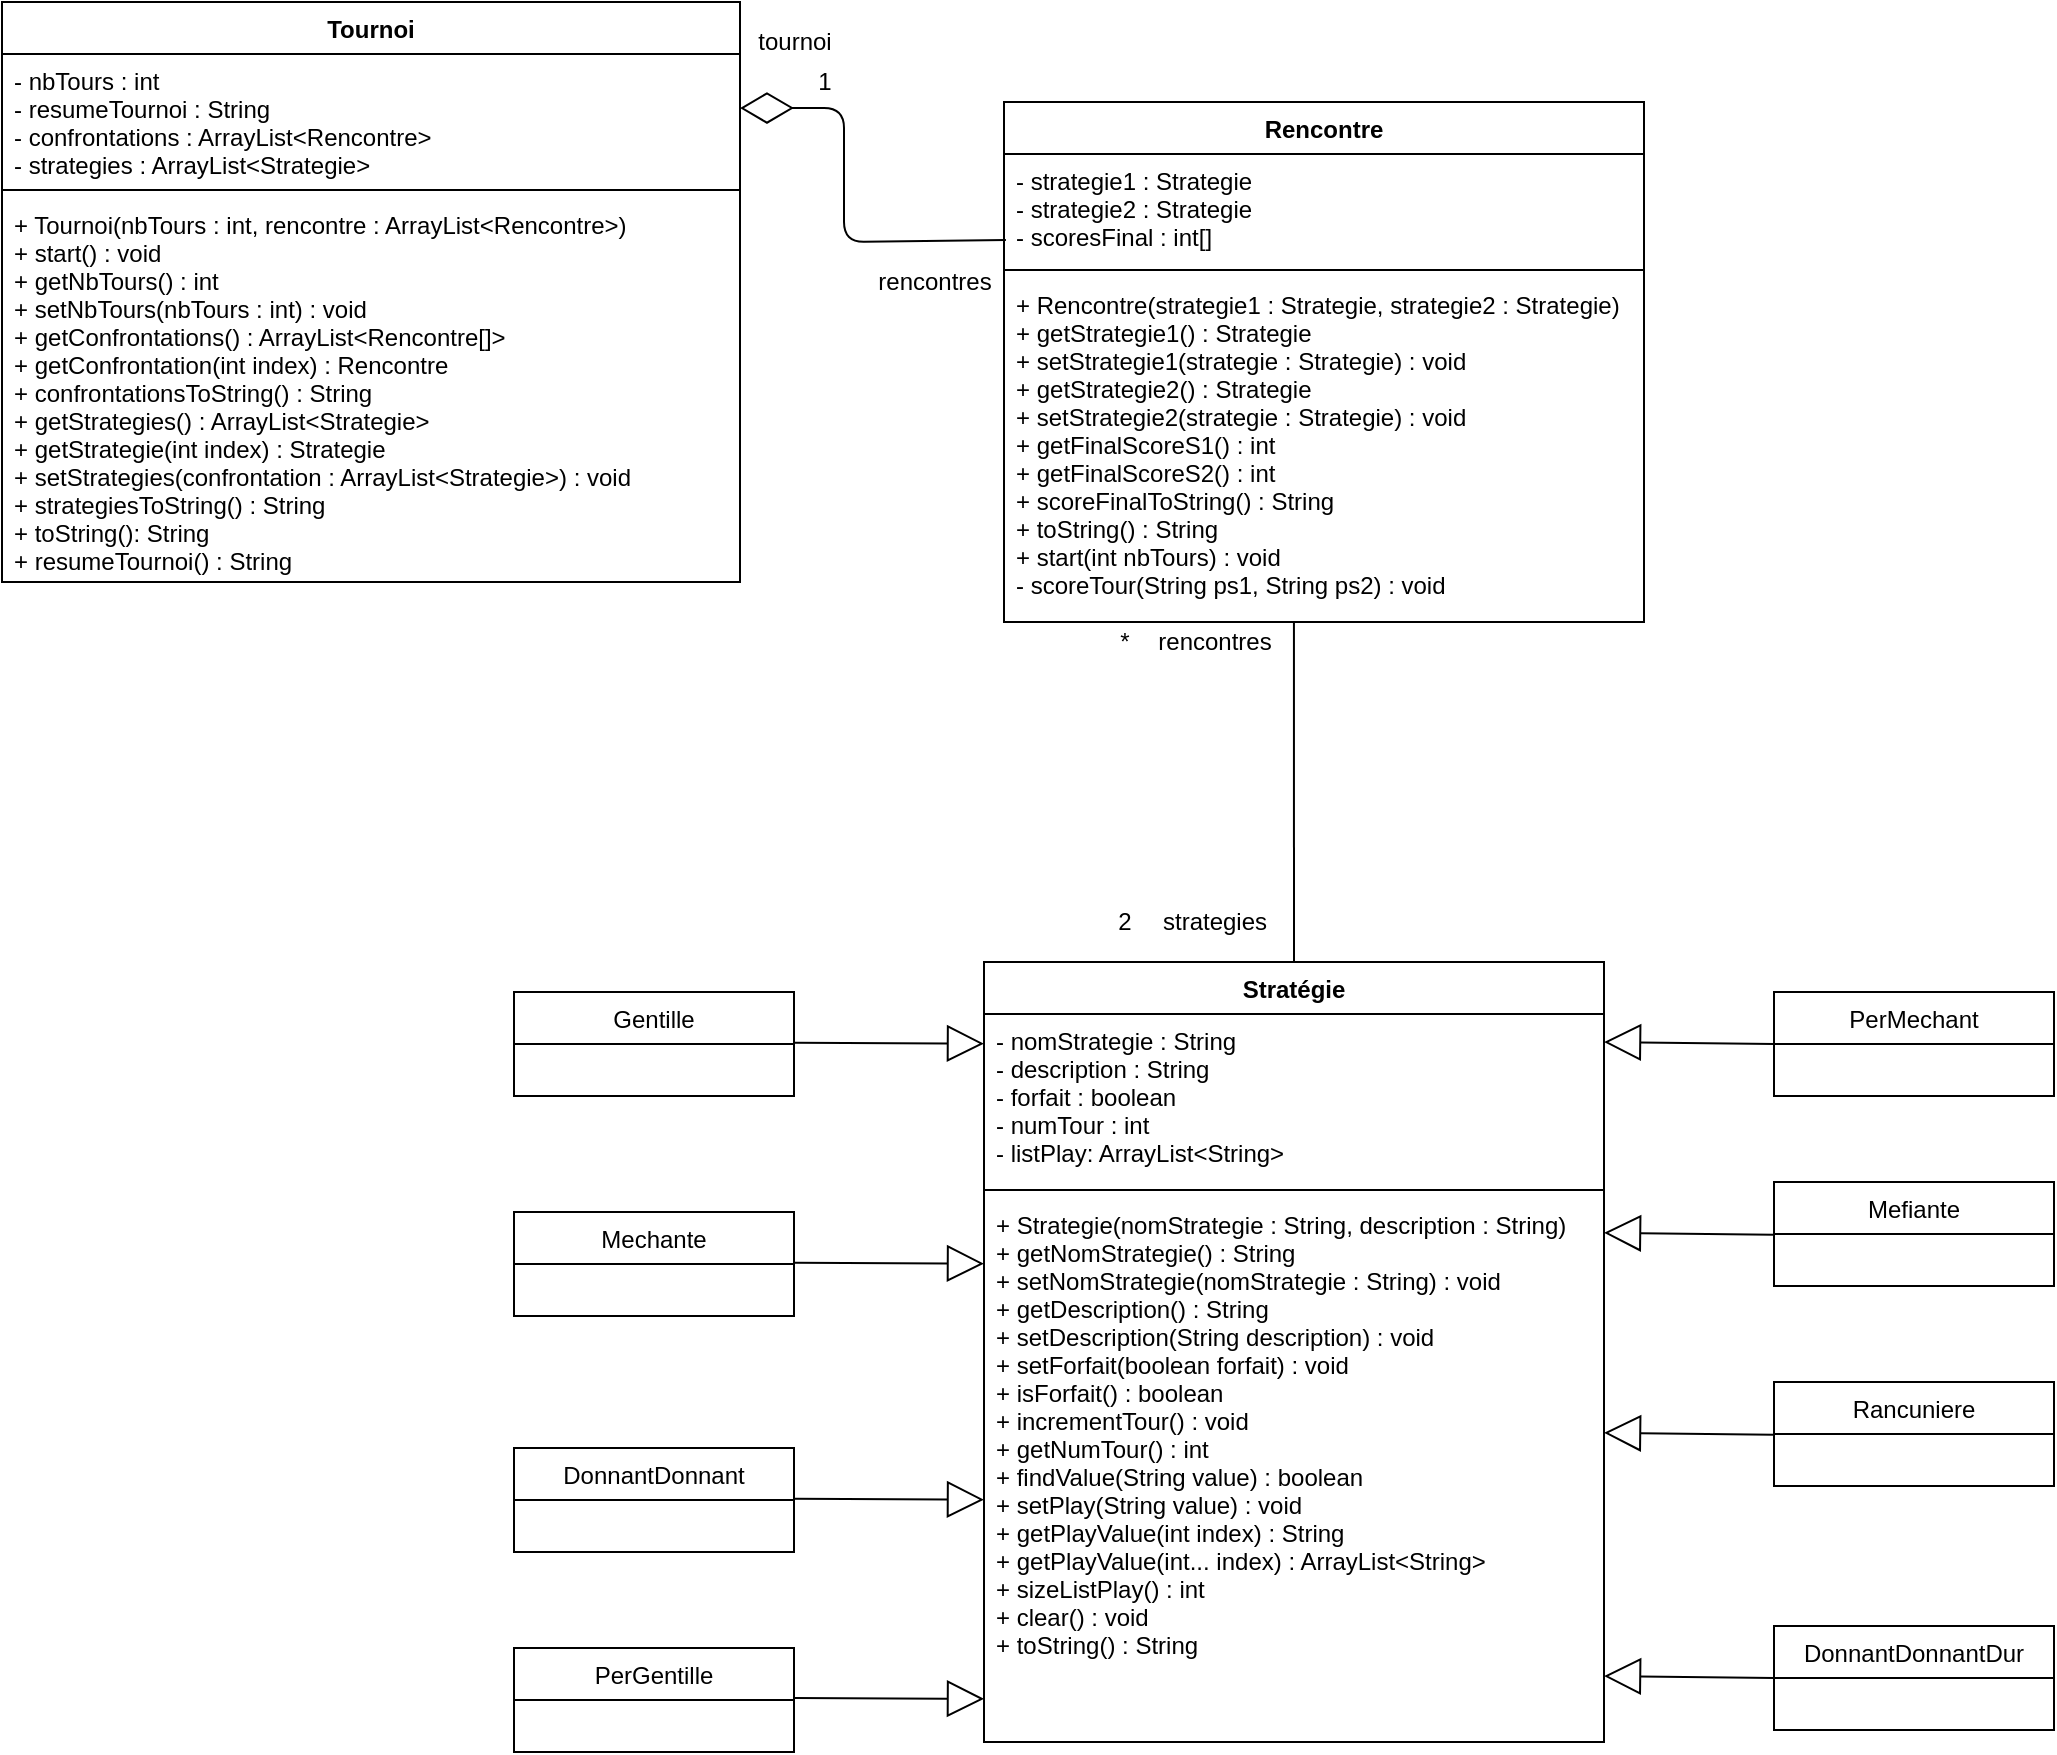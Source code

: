 <mxfile version="13.7.3" type="device"><diagram id="C5RBs43oDa-KdzZeNtuy" name="Page-1"><mxGraphModel dx="423" dy="501" grid="1" gridSize="10" guides="1" tooltips="1" connect="1" arrows="1" fold="1" page="1" pageScale="1" pageWidth="827" pageHeight="1169" math="0" shadow="0"><root><mxCell id="WIyWlLk6GJQsqaUBKTNV-0"/><mxCell id="WIyWlLk6GJQsqaUBKTNV-1" parent="WIyWlLk6GJQsqaUBKTNV-0"/><mxCell id="aXokWQc9kZBxrOlg0L1S-0" value="Tournoi" style="swimlane;fontStyle=1;align=center;verticalAlign=top;childLayout=stackLayout;horizontal=1;startSize=26;horizontalStack=0;resizeParent=1;resizeParentMax=0;resizeLast=0;collapsible=1;marginBottom=0;" parent="WIyWlLk6GJQsqaUBKTNV-1" vertex="1"><mxGeometry x="239" y="40" width="369" height="290" as="geometry"/></mxCell><mxCell id="aXokWQc9kZBxrOlg0L1S-1" value="- nbTours : int&#10;- resumeTournoi : String&#10;- confrontations : ArrayList&lt;Rencontre&gt;&#10;- strategies : ArrayList&lt;Strategie&gt;&#10;" style="text;strokeColor=none;fillColor=none;align=left;verticalAlign=top;spacingLeft=4;spacingRight=4;overflow=hidden;rotatable=0;points=[[0,0.5],[1,0.5]];portConstraint=eastwest;" parent="aXokWQc9kZBxrOlg0L1S-0" vertex="1"><mxGeometry y="26" width="369" height="64" as="geometry"/></mxCell><mxCell id="aXokWQc9kZBxrOlg0L1S-2" value="" style="line;strokeWidth=1;fillColor=none;align=left;verticalAlign=middle;spacingTop=-1;spacingLeft=3;spacingRight=3;rotatable=0;labelPosition=right;points=[];portConstraint=eastwest;" parent="aXokWQc9kZBxrOlg0L1S-0" vertex="1"><mxGeometry y="90" width="369" height="8" as="geometry"/></mxCell><mxCell id="aXokWQc9kZBxrOlg0L1S-3" value="+ Tournoi(nbTours : int, rencontre : ArrayList&lt;Rencontre&gt;)&#10;+ start() : void&#10;+ getNbTours() : int&#10;+ setNbTours(nbTours : int) : void&#10;+ getConfrontations() : ArrayList&lt;Rencontre[]&gt;&#10;+ getConfrontation(int index) : Rencontre&#10;+ confrontationsToString() : String&#10;+ getStrategies() : ArrayList&lt;Strategie&gt;&#10;+ getStrategie(int index) : Strategie&#10;+ setStrategies(confrontation : ArrayList&lt;Strategie&gt;) : void&#10;+ strategiesToString() : String&#10;+ toString(): String&#10;+ resumeTournoi() : String" style="text;strokeColor=none;fillColor=none;align=left;verticalAlign=top;spacingLeft=4;spacingRight=4;overflow=hidden;rotatable=0;points=[[0,0.5],[1,0.5]];portConstraint=eastwest;" parent="aXokWQc9kZBxrOlg0L1S-0" vertex="1"><mxGeometry y="98" width="369" height="192" as="geometry"/></mxCell><mxCell id="aXokWQc9kZBxrOlg0L1S-12" value="Rencontre" style="swimlane;fontStyle=1;align=center;verticalAlign=top;childLayout=stackLayout;horizontal=1;startSize=26;horizontalStack=0;resizeParent=1;resizeParentMax=0;resizeLast=0;collapsible=1;marginBottom=0;" parent="WIyWlLk6GJQsqaUBKTNV-1" vertex="1"><mxGeometry x="740" y="90" width="320" height="260" as="geometry"/></mxCell><mxCell id="aXokWQc9kZBxrOlg0L1S-13" value="- strategie1 : Strategie&#10;- strategie2 : Strategie&#10;- scoresFinal : int[]" style="text;strokeColor=none;fillColor=none;align=left;verticalAlign=top;spacingLeft=4;spacingRight=4;overflow=hidden;rotatable=0;points=[[0,0.5],[1,0.5]];portConstraint=eastwest;" parent="aXokWQc9kZBxrOlg0L1S-12" vertex="1"><mxGeometry y="26" width="320" height="54" as="geometry"/></mxCell><mxCell id="aXokWQc9kZBxrOlg0L1S-14" value="" style="line;strokeWidth=1;fillColor=none;align=left;verticalAlign=middle;spacingTop=-1;spacingLeft=3;spacingRight=3;rotatable=0;labelPosition=right;points=[];portConstraint=eastwest;" parent="aXokWQc9kZBxrOlg0L1S-12" vertex="1"><mxGeometry y="80" width="320" height="8" as="geometry"/></mxCell><mxCell id="aXokWQc9kZBxrOlg0L1S-15" value="+ Rencontre(strategie1 : Strategie, strategie2 : Strategie)&#10;+ getStrategie1() : Strategie&#10;+ setStrategie1(strategie : Strategie) : void&#10;+ getStrategie2() : Strategie&#10;+ setStrategie2(strategie : Strategie) : void&#10;+ getFinalScoreS1() : int&#10;+ getFinalScoreS2() : int&#10;+ scoreFinalToString() : String&#10;+ toString() : String&#10;+ start(int nbTours) : void&#10;- scoreTour(String ps1, String ps2) : void" style="text;strokeColor=none;fillColor=none;align=left;verticalAlign=top;spacingLeft=4;spacingRight=4;overflow=hidden;rotatable=0;points=[[0,0.5],[1,0.5]];portConstraint=eastwest;" parent="aXokWQc9kZBxrOlg0L1S-12" vertex="1"><mxGeometry y="88" width="320" height="172" as="geometry"/></mxCell><mxCell id="aXokWQc9kZBxrOlg0L1S-38" value="tournoi" style="text;html=1;align=center;verticalAlign=middle;resizable=0;points=[];autosize=1;" parent="WIyWlLk6GJQsqaUBKTNV-1" vertex="1"><mxGeometry x="610" y="50" width="50" height="20" as="geometry"/></mxCell><mxCell id="aXokWQc9kZBxrOlg0L1S-39" value="1" style="text;html=1;align=center;verticalAlign=middle;resizable=0;points=[];autosize=1;" parent="WIyWlLk6GJQsqaUBKTNV-1" vertex="1"><mxGeometry x="640" y="70" width="20" height="20" as="geometry"/></mxCell><mxCell id="aXokWQc9kZBxrOlg0L1S-40" value="rencontres" style="text;html=1;align=center;verticalAlign=middle;resizable=0;points=[];autosize=1;" parent="WIyWlLk6GJQsqaUBKTNV-1" vertex="1"><mxGeometry x="670" y="170" width="70" height="20" as="geometry"/></mxCell><mxCell id="aXokWQc9kZBxrOlg0L1S-43" value="rencontres" style="text;html=1;align=center;verticalAlign=middle;resizable=0;points=[];autosize=1;" parent="WIyWlLk6GJQsqaUBKTNV-1" vertex="1"><mxGeometry x="810" y="350" width="70" height="20" as="geometry"/></mxCell><mxCell id="aXokWQc9kZBxrOlg0L1S-44" value="*" style="text;html=1;align=center;verticalAlign=middle;resizable=0;points=[];autosize=1;" parent="WIyWlLk6GJQsqaUBKTNV-1" vertex="1"><mxGeometry x="790" y="350" width="20" height="20" as="geometry"/></mxCell><mxCell id="aXokWQc9kZBxrOlg0L1S-45" value="strategies" style="text;html=1;align=center;verticalAlign=middle;resizable=0;points=[];autosize=1;" parent="WIyWlLk6GJQsqaUBKTNV-1" vertex="1"><mxGeometry x="810" y="490" width="70" height="20" as="geometry"/></mxCell><mxCell id="aXokWQc9kZBxrOlg0L1S-46" value="2" style="text;html=1;align=center;verticalAlign=middle;resizable=0;points=[];autosize=1;" parent="WIyWlLk6GJQsqaUBKTNV-1" vertex="1"><mxGeometry x="790" y="490" width="20" height="20" as="geometry"/></mxCell><mxCell id="BJeOSOnE8FN6nSRYIj-A-38" value="" style="endArrow=block;endSize=16;endFill=0;html=1;exitX=0;exitY=0.5;exitDx=0;exitDy=0;" parent="WIyWlLk6GJQsqaUBKTNV-1" source="BJeOSOnE8FN6nSRYIj-A-16" edge="1"><mxGeometry x="-0.055" y="-14" width="160" relative="1" as="geometry"><mxPoint x="1120" y="877.41" as="sourcePoint"/><mxPoint x="1040" y="877" as="targetPoint"/><mxPoint as="offset"/></mxGeometry></mxCell><mxCell id="BJeOSOnE8FN6nSRYIj-A-39" value="" style="endArrow=block;endSize=16;endFill=0;html=1;exitX=0;exitY=0.5;exitDx=0;exitDy=0;" parent="WIyWlLk6GJQsqaUBKTNV-1" edge="1"><mxGeometry x="-0.055" y="-14" width="160" relative="1" as="geometry"><mxPoint x="1125" y="756.41" as="sourcePoint"/><mxPoint x="1040" y="755.41" as="targetPoint"/><mxPoint as="offset"/></mxGeometry></mxCell><mxCell id="BJeOSOnE8FN6nSRYIj-A-40" value="" style="endArrow=block;endSize=16;endFill=0;html=1;exitX=0;exitY=0.5;exitDx=0;exitDy=0;" parent="WIyWlLk6GJQsqaUBKTNV-1" edge="1"><mxGeometry x="-0.055" y="-14" width="160" relative="1" as="geometry"><mxPoint x="1125" y="656.41" as="sourcePoint"/><mxPoint x="1040" y="655.41" as="targetPoint"/><mxPoint as="offset"/></mxGeometry></mxCell><mxCell id="BJeOSOnE8FN6nSRYIj-A-41" value="" style="endArrow=block;endSize=16;endFill=0;html=1;exitX=0;exitY=0.5;exitDx=0;exitDy=0;" parent="WIyWlLk6GJQsqaUBKTNV-1" edge="1"><mxGeometry x="-0.055" y="-14" width="160" relative="1" as="geometry"><mxPoint x="1125" y="561.0" as="sourcePoint"/><mxPoint x="1040" y="560.0" as="targetPoint"/><mxPoint as="offset"/></mxGeometry></mxCell><mxCell id="BJeOSOnE8FN6nSRYIj-A-42" value="" style="endArrow=block;endSize=16;endFill=0;html=1;" parent="WIyWlLk6GJQsqaUBKTNV-1" edge="1"><mxGeometry x="-0.055" y="-14" width="160" relative="1" as="geometry"><mxPoint x="635" y="888" as="sourcePoint"/><mxPoint x="730" y="888.41" as="targetPoint"/><mxPoint as="offset"/></mxGeometry></mxCell><mxCell id="BJeOSOnE8FN6nSRYIj-A-43" value="" style="endArrow=block;endSize=16;endFill=0;html=1;" parent="WIyWlLk6GJQsqaUBKTNV-1" edge="1"><mxGeometry x="-0.055" y="-14" width="160" relative="1" as="geometry"><mxPoint x="635" y="788.41" as="sourcePoint"/><mxPoint x="730" y="788.82" as="targetPoint"/><mxPoint as="offset"/></mxGeometry></mxCell><mxCell id="BJeOSOnE8FN6nSRYIj-A-44" value="" style="endArrow=block;endSize=16;endFill=0;html=1;" parent="WIyWlLk6GJQsqaUBKTNV-1" edge="1"><mxGeometry x="-0.055" y="-14" width="160" relative="1" as="geometry"><mxPoint x="635" y="670.41" as="sourcePoint"/><mxPoint x="730" y="670.82" as="targetPoint"/><mxPoint as="offset"/></mxGeometry></mxCell><mxCell id="BJeOSOnE8FN6nSRYIj-A-45" value="" style="endArrow=block;endSize=16;endFill=0;html=1;" parent="WIyWlLk6GJQsqaUBKTNV-1" edge="1"><mxGeometry x="-0.055" y="-14" width="160" relative="1" as="geometry"><mxPoint x="635" y="560.41" as="sourcePoint"/><mxPoint x="730" y="560.82" as="targetPoint"/><mxPoint as="offset"/></mxGeometry></mxCell><mxCell id="BJeOSOnE8FN6nSRYIj-A-48" value="" style="endArrow=diamondThin;endFill=0;endSize=24;html=1;entryX=1;entryY=0.422;entryDx=0;entryDy=0;exitX=0.003;exitY=0.796;exitDx=0;exitDy=0;exitPerimeter=0;entryPerimeter=0;" parent="WIyWlLk6GJQsqaUBKTNV-1" source="aXokWQc9kZBxrOlg0L1S-13" target="aXokWQc9kZBxrOlg0L1S-1" edge="1"><mxGeometry width="160" relative="1" as="geometry"><mxPoint x="720" y="190" as="sourcePoint"/><mxPoint x="880" y="190" as="targetPoint"/><Array as="points"><mxPoint x="660" y="160"/><mxPoint x="660" y="93"/></Array></mxGeometry></mxCell><mxCell id="BJeOSOnE8FN6nSRYIj-A-54" value="" style="endArrow=none;html=1;exitX=0.5;exitY=0;exitDx=0;exitDy=0;entryX=0.453;entryY=1;entryDx=0;entryDy=0;entryPerimeter=0;" parent="WIyWlLk6GJQsqaUBKTNV-1" source="aXokWQc9kZBxrOlg0L1S-4" target="aXokWQc9kZBxrOlg0L1S-15" edge="1"><mxGeometry width="50" height="50" relative="1" as="geometry"><mxPoint x="1000" y="320" as="sourcePoint"/><mxPoint x="1050" y="270" as="targetPoint"/></mxGeometry></mxCell><mxCell id="BJeOSOnE8FN6nSRYIj-A-20" value="Gentille" style="swimlane;fontStyle=0;childLayout=stackLayout;horizontal=1;startSize=26;fillColor=none;horizontalStack=0;resizeParent=1;resizeParentMax=0;resizeLast=0;collapsible=1;marginBottom=0;" parent="WIyWlLk6GJQsqaUBKTNV-1" vertex="1"><mxGeometry x="495" y="535" width="140" height="52" as="geometry"/></mxCell><mxCell id="aXokWQc9kZBxrOlg0L1S-4" value="Stratégie" style="swimlane;fontStyle=1;align=center;verticalAlign=top;childLayout=stackLayout;horizontal=1;startSize=26;horizontalStack=0;resizeParent=1;resizeParentMax=0;resizeLast=0;collapsible=1;marginBottom=0;" parent="WIyWlLk6GJQsqaUBKTNV-1" vertex="1"><mxGeometry x="730" y="520" width="310" height="390" as="geometry"/></mxCell><mxCell id="aXokWQc9kZBxrOlg0L1S-5" value="- nomStrategie : String&#10;- description : String&#10;- forfait : boolean&#10;- numTour : int&#10;- listPlay: ArrayList&lt;String&gt;" style="text;strokeColor=none;fillColor=none;align=left;verticalAlign=top;spacingLeft=4;spacingRight=4;overflow=hidden;rotatable=0;points=[[0,0.5],[1,0.5]];portConstraint=eastwest;" parent="aXokWQc9kZBxrOlg0L1S-4" vertex="1"><mxGeometry y="26" width="310" height="84" as="geometry"/></mxCell><mxCell id="aXokWQc9kZBxrOlg0L1S-6" value="" style="line;strokeWidth=1;fillColor=none;align=left;verticalAlign=middle;spacingTop=-1;spacingLeft=3;spacingRight=3;rotatable=0;labelPosition=right;points=[];portConstraint=eastwest;" parent="aXokWQc9kZBxrOlg0L1S-4" vertex="1"><mxGeometry y="110" width="310" height="8" as="geometry"/></mxCell><mxCell id="aXokWQc9kZBxrOlg0L1S-7" value="+ Strategie(nomStrategie : String, description : String)&#10;+ getNomStrategie() : String&#10;+ setNomStrategie(nomStrategie : String) : void&#10;+ getDescription() : String&#10;+ setDescription(String description) : void&#10;+ setForfait(boolean forfait) : void&#10;+ isForfait() : boolean&#10;+ incrementTour() : void&#10;+ getNumTour() : int&#10;+ findValue(String value) : boolean&#10;+ setPlay(String value) : void&#10;+ getPlayValue(int index) : String&#10;+ getPlayValue(int... index) : ArrayList&lt;String&gt;&#10;+ sizeListPlay() : int&#10;+ clear() : void&#10;+ toString() : String" style="text;strokeColor=none;fillColor=none;align=left;verticalAlign=top;spacingLeft=4;spacingRight=4;overflow=hidden;rotatable=0;points=[[0,0.5],[1,0.5]];portConstraint=eastwest;" parent="aXokWQc9kZBxrOlg0L1S-4" vertex="1"><mxGeometry y="118" width="310" height="272" as="geometry"/></mxCell><mxCell id="BJeOSOnE8FN6nSRYIj-A-0" value="PerMechant" style="swimlane;fontStyle=0;childLayout=stackLayout;horizontal=1;startSize=26;fillColor=none;horizontalStack=0;resizeParent=1;resizeParentMax=0;resizeLast=0;collapsible=1;marginBottom=0;" parent="WIyWlLk6GJQsqaUBKTNV-1" vertex="1"><mxGeometry x="1125" y="535" width="140" height="52" as="geometry"><mxRectangle x="930" y="620" width="100" height="26" as="alternateBounds"/></mxGeometry></mxCell><mxCell id="BJeOSOnE8FN6nSRYIj-A-8" value="Mefiante" style="swimlane;fontStyle=0;childLayout=stackLayout;horizontal=1;startSize=26;fillColor=none;horizontalStack=0;resizeParent=1;resizeParentMax=0;resizeLast=0;collapsible=1;marginBottom=0;" parent="WIyWlLk6GJQsqaUBKTNV-1" vertex="1"><mxGeometry x="1125" y="630" width="140" height="52" as="geometry"/></mxCell><mxCell id="BJeOSOnE8FN6nSRYIj-A-12" value="Rancuniere" style="swimlane;fontStyle=0;childLayout=stackLayout;horizontal=1;startSize=26;fillColor=none;horizontalStack=0;resizeParent=1;resizeParentMax=0;resizeLast=0;collapsible=1;marginBottom=0;" parent="WIyWlLk6GJQsqaUBKTNV-1" vertex="1"><mxGeometry x="1125" y="730" width="140" height="52" as="geometry"/></mxCell><mxCell id="BJeOSOnE8FN6nSRYIj-A-16" value="DonnantDonnantDur" style="swimlane;fontStyle=0;childLayout=stackLayout;horizontal=1;startSize=26;fillColor=none;horizontalStack=0;resizeParent=1;resizeParentMax=0;resizeLast=0;collapsible=1;marginBottom=0;" parent="WIyWlLk6GJQsqaUBKTNV-1" vertex="1"><mxGeometry x="1125" y="852" width="140" height="52" as="geometry"/></mxCell><mxCell id="BJeOSOnE8FN6nSRYIj-A-4" value="PerGentille" style="swimlane;fontStyle=0;childLayout=stackLayout;horizontal=1;startSize=26;fillColor=none;horizontalStack=0;resizeParent=1;resizeParentMax=0;resizeLast=0;collapsible=1;marginBottom=0;" parent="WIyWlLk6GJQsqaUBKTNV-1" vertex="1"><mxGeometry x="495" y="863" width="140" height="52" as="geometry"/></mxCell><mxCell id="BJeOSOnE8FN6nSRYIj-A-28" value="DonnantDonnant" style="swimlane;fontStyle=0;childLayout=stackLayout;horizontal=1;startSize=26;fillColor=none;horizontalStack=0;resizeParent=1;resizeParentMax=0;resizeLast=0;collapsible=1;marginBottom=0;" parent="WIyWlLk6GJQsqaUBKTNV-1" vertex="1"><mxGeometry x="495" y="763" width="140" height="52" as="geometry"/></mxCell><mxCell id="BJeOSOnE8FN6nSRYIj-A-24" value="Mechante" style="swimlane;fontStyle=0;childLayout=stackLayout;horizontal=1;startSize=26;fillColor=none;horizontalStack=0;resizeParent=1;resizeParentMax=0;resizeLast=0;collapsible=1;marginBottom=0;" parent="WIyWlLk6GJQsqaUBKTNV-1" vertex="1"><mxGeometry x="495" y="645" width="140" height="52" as="geometry"/></mxCell></root></mxGraphModel></diagram></mxfile>